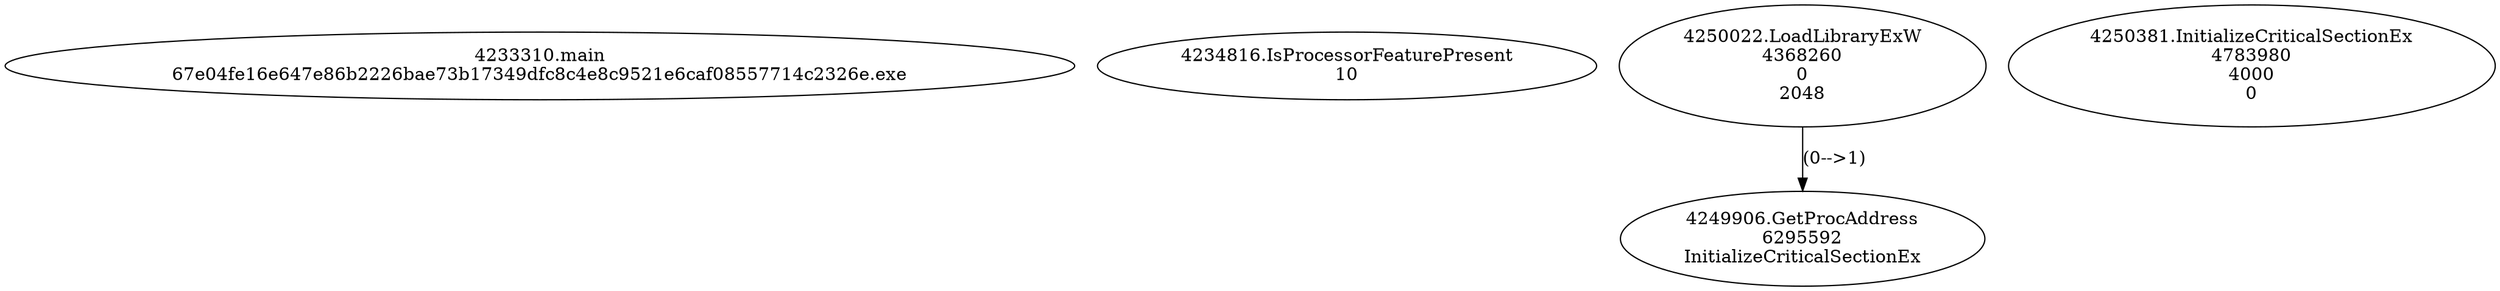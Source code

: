 // Global SCDG with merge call
digraph {
	0 [label="4233310.main
67e04fe16e647e86b2226bae73b17349dfc8c4e8c9521e6caf08557714c2326e.exe"]
	1 [label="4234816.IsProcessorFeaturePresent
10"]
	2 [label="4250022.LoadLibraryExW
4368260
0
2048"]
	3 [label="4249906.GetProcAddress
6295592
InitializeCriticalSectionEx"]
	2 -> 3 [label="(0-->1)"]
	4 [label="4250381.InitializeCriticalSectionEx
4783980
4000
0"]
}
